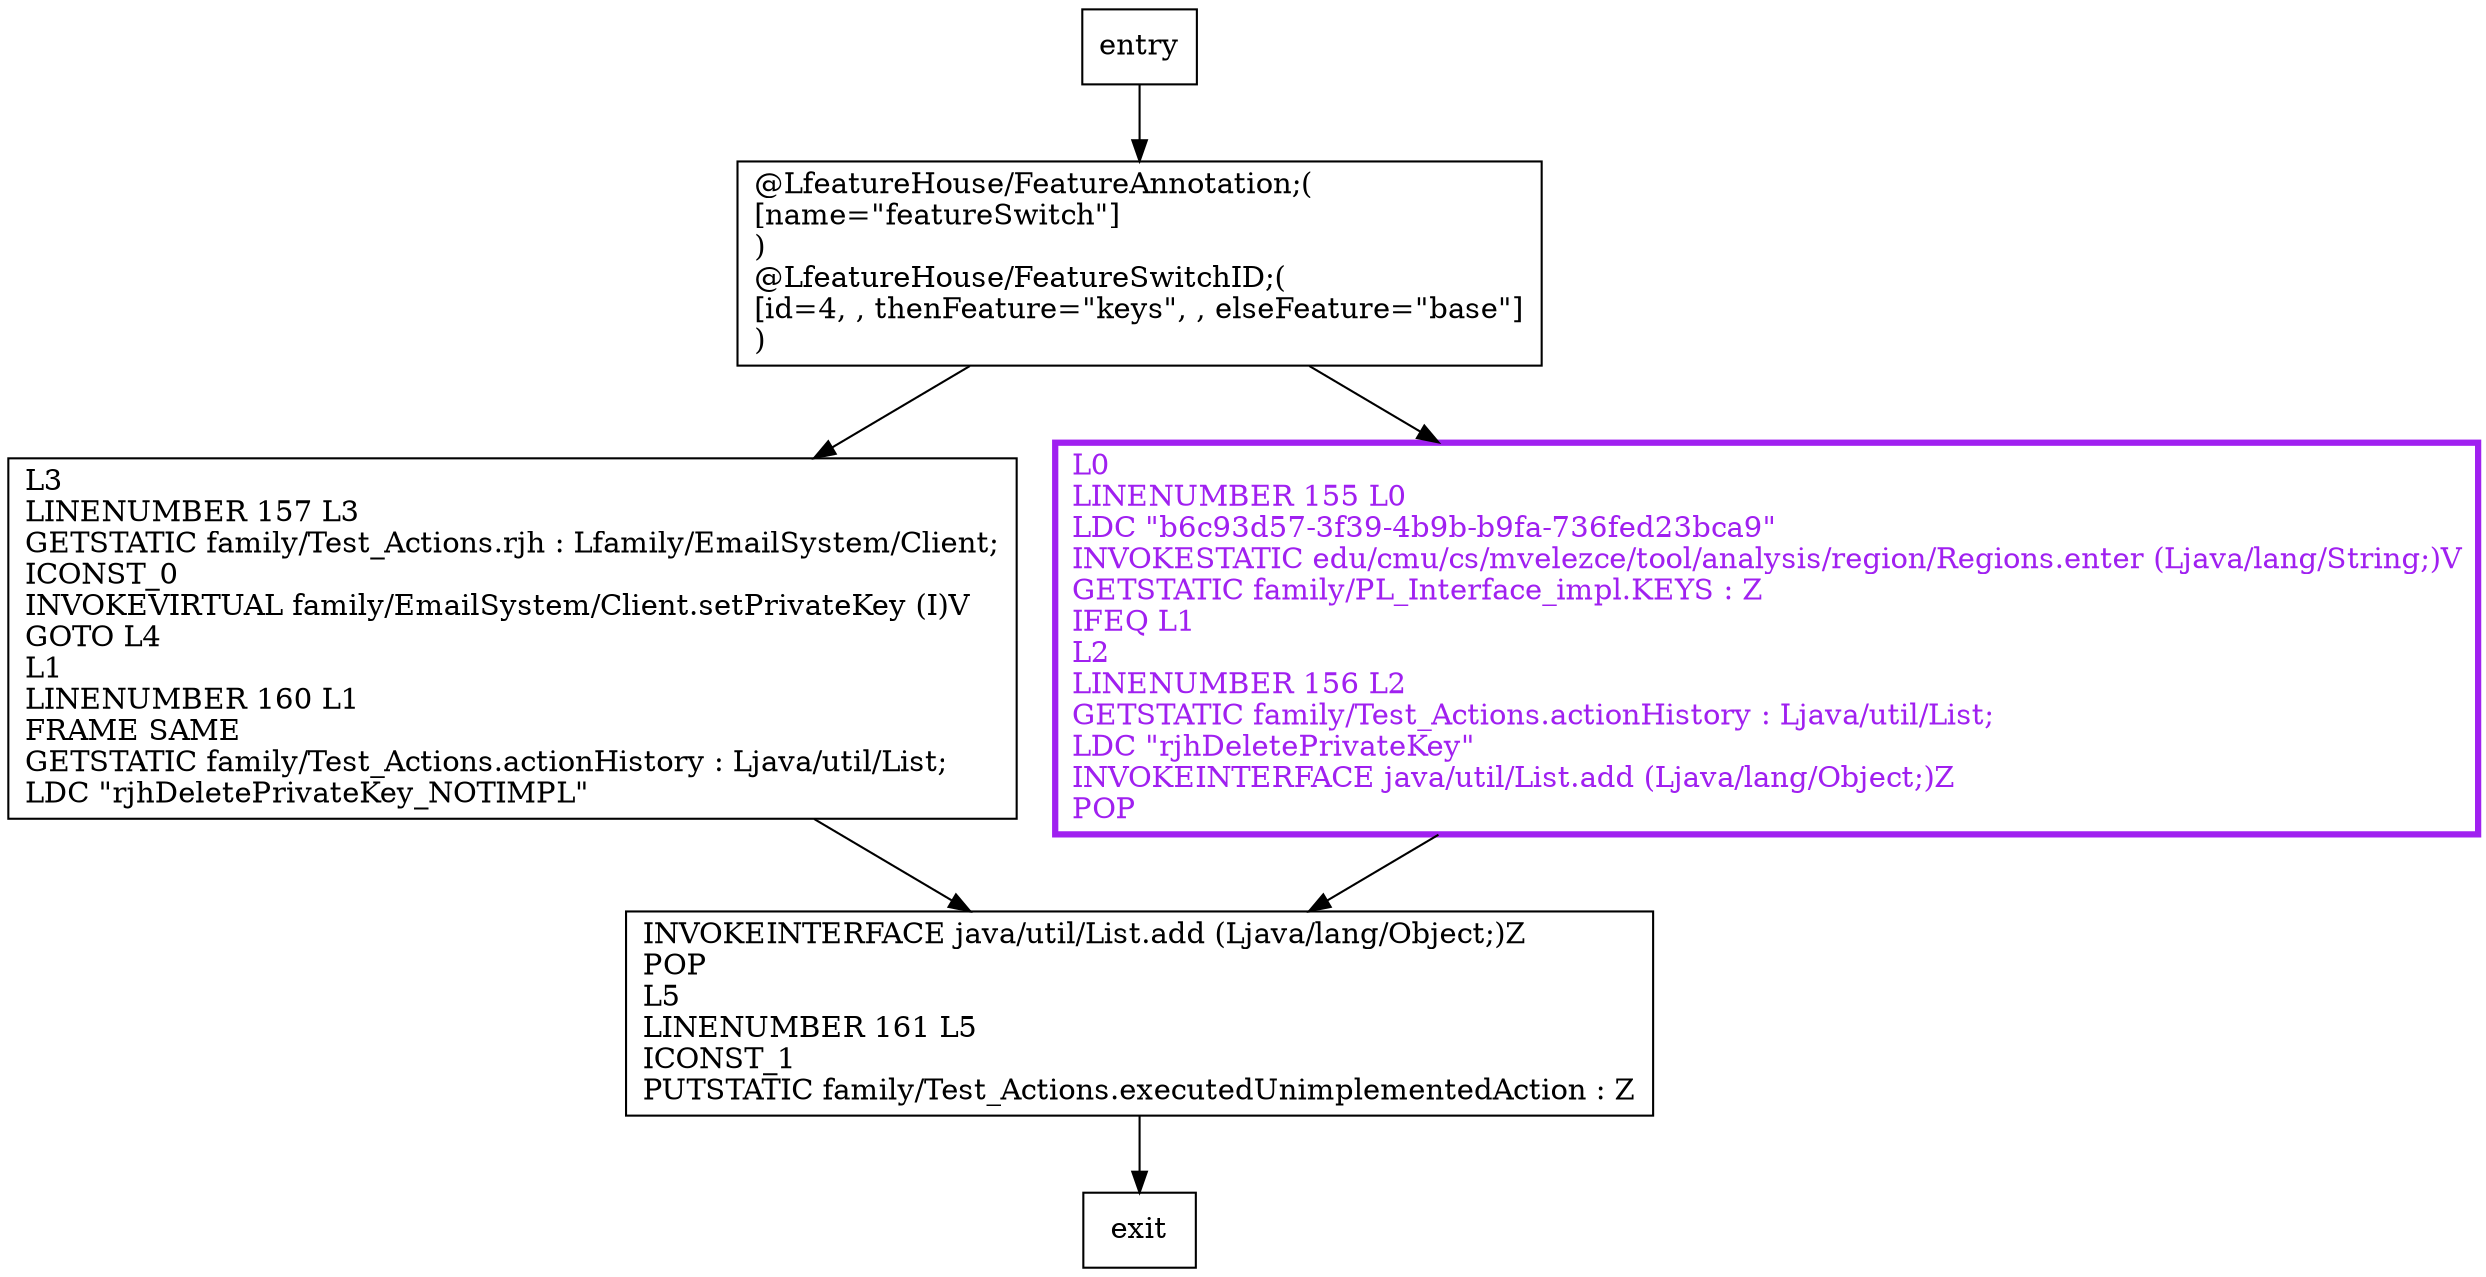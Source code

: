 digraph rjhDeletePrivateKey {
node [shape=record];
479819176 [label="INVOKEINTERFACE java/util/List.add (Ljava/lang/Object;)Z\lPOP\lL5\lLINENUMBER 161 L5\lICONST_1\lPUTSTATIC family/Test_Actions.executedUnimplementedAction : Z\l"];
1487381901 [label="L3\lLINENUMBER 157 L3\lGETSTATIC family/Test_Actions.rjh : Lfamily/EmailSystem/Client;\lICONST_0\lINVOKEVIRTUAL family/EmailSystem/Client.setPrivateKey (I)V\lGOTO L4\lL1\lLINENUMBER 160 L1\lFRAME SAME\lGETSTATIC family/Test_Actions.actionHistory : Ljava/util/List;\lLDC \"rjhDeletePrivateKey_NOTIMPL\"\l"];
1300570879 [label="L0\lLINENUMBER 155 L0\lLDC \"b6c93d57-3f39-4b9b-b9fa-736fed23bca9\"\lINVOKESTATIC edu/cmu/cs/mvelezce/tool/analysis/region/Regions.enter (Ljava/lang/String;)V\lGETSTATIC family/PL_Interface_impl.KEYS : Z\lIFEQ L1\lL2\lLINENUMBER 156 L2\lGETSTATIC family/Test_Actions.actionHistory : Ljava/util/List;\lLDC \"rjhDeletePrivateKey\"\lINVOKEINTERFACE java/util/List.add (Ljava/lang/Object;)Z\lPOP\l"];
757150717 [label="@LfeatureHouse/FeatureAnnotation;(\l[name=\"featureSwitch\"]\l)\l@LfeatureHouse/FeatureSwitchID;(\l[id=4, , thenFeature=\"keys\", , elseFeature=\"base\"]\l)\l"];
entry;
exit;
479819176 -> exit;
entry -> 757150717;
1487381901 -> 479819176;
1300570879 -> 479819176;
757150717 -> 1487381901;
757150717 -> 1300570879;
1300570879[fontcolor="purple", penwidth=3, color="purple"];
}
